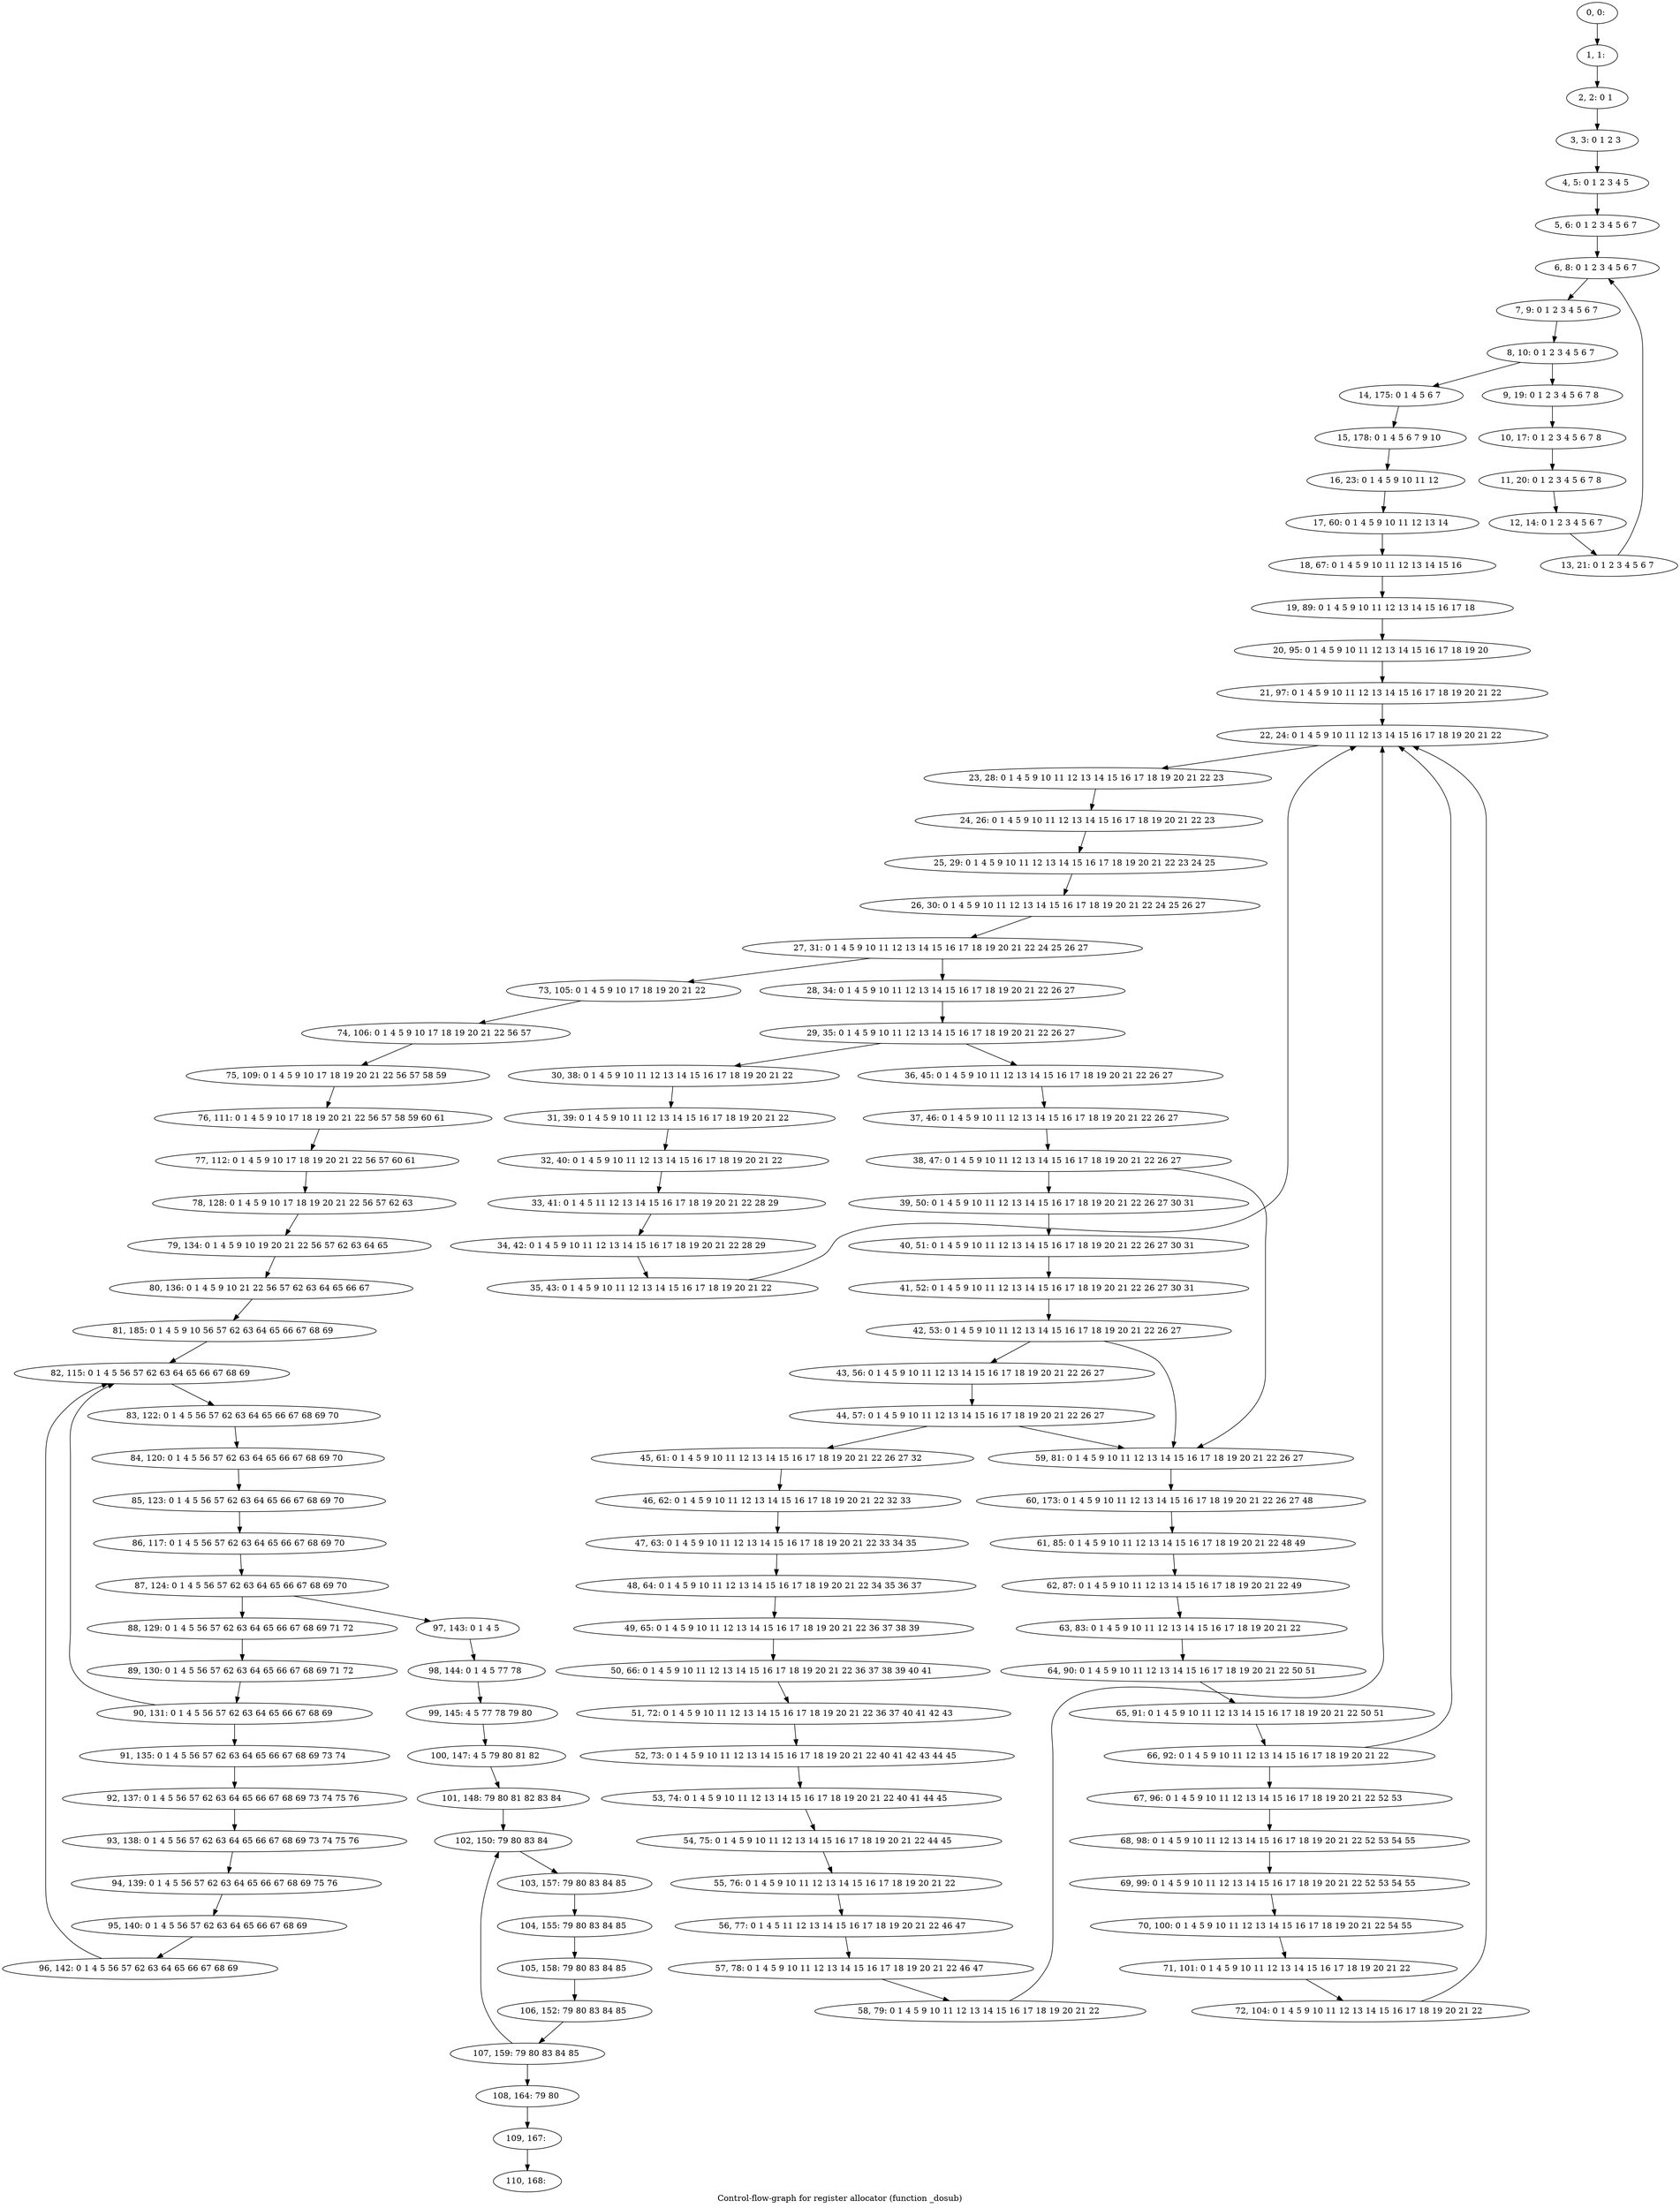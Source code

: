 digraph G {
graph [label="Control-flow-graph for register allocator (function _dosub)"]
0[label="0, 0: "];
1[label="1, 1: "];
2[label="2, 2: 0 1 "];
3[label="3, 3: 0 1 2 3 "];
4[label="4, 5: 0 1 2 3 4 5 "];
5[label="5, 6: 0 1 2 3 4 5 6 7 "];
6[label="6, 8: 0 1 2 3 4 5 6 7 "];
7[label="7, 9: 0 1 2 3 4 5 6 7 "];
8[label="8, 10: 0 1 2 3 4 5 6 7 "];
9[label="9, 19: 0 1 2 3 4 5 6 7 8 "];
10[label="10, 17: 0 1 2 3 4 5 6 7 8 "];
11[label="11, 20: 0 1 2 3 4 5 6 7 8 "];
12[label="12, 14: 0 1 2 3 4 5 6 7 "];
13[label="13, 21: 0 1 2 3 4 5 6 7 "];
14[label="14, 175: 0 1 4 5 6 7 "];
15[label="15, 178: 0 1 4 5 6 7 9 10 "];
16[label="16, 23: 0 1 4 5 9 10 11 12 "];
17[label="17, 60: 0 1 4 5 9 10 11 12 13 14 "];
18[label="18, 67: 0 1 4 5 9 10 11 12 13 14 15 16 "];
19[label="19, 89: 0 1 4 5 9 10 11 12 13 14 15 16 17 18 "];
20[label="20, 95: 0 1 4 5 9 10 11 12 13 14 15 16 17 18 19 20 "];
21[label="21, 97: 0 1 4 5 9 10 11 12 13 14 15 16 17 18 19 20 21 22 "];
22[label="22, 24: 0 1 4 5 9 10 11 12 13 14 15 16 17 18 19 20 21 22 "];
23[label="23, 28: 0 1 4 5 9 10 11 12 13 14 15 16 17 18 19 20 21 22 23 "];
24[label="24, 26: 0 1 4 5 9 10 11 12 13 14 15 16 17 18 19 20 21 22 23 "];
25[label="25, 29: 0 1 4 5 9 10 11 12 13 14 15 16 17 18 19 20 21 22 23 24 25 "];
26[label="26, 30: 0 1 4 5 9 10 11 12 13 14 15 16 17 18 19 20 21 22 24 25 26 27 "];
27[label="27, 31: 0 1 4 5 9 10 11 12 13 14 15 16 17 18 19 20 21 22 24 25 26 27 "];
28[label="28, 34: 0 1 4 5 9 10 11 12 13 14 15 16 17 18 19 20 21 22 26 27 "];
29[label="29, 35: 0 1 4 5 9 10 11 12 13 14 15 16 17 18 19 20 21 22 26 27 "];
30[label="30, 38: 0 1 4 5 9 10 11 12 13 14 15 16 17 18 19 20 21 22 "];
31[label="31, 39: 0 1 4 5 9 10 11 12 13 14 15 16 17 18 19 20 21 22 "];
32[label="32, 40: 0 1 4 5 9 10 11 12 13 14 15 16 17 18 19 20 21 22 "];
33[label="33, 41: 0 1 4 5 11 12 13 14 15 16 17 18 19 20 21 22 28 29 "];
34[label="34, 42: 0 1 4 5 9 10 11 12 13 14 15 16 17 18 19 20 21 22 28 29 "];
35[label="35, 43: 0 1 4 5 9 10 11 12 13 14 15 16 17 18 19 20 21 22 "];
36[label="36, 45: 0 1 4 5 9 10 11 12 13 14 15 16 17 18 19 20 21 22 26 27 "];
37[label="37, 46: 0 1 4 5 9 10 11 12 13 14 15 16 17 18 19 20 21 22 26 27 "];
38[label="38, 47: 0 1 4 5 9 10 11 12 13 14 15 16 17 18 19 20 21 22 26 27 "];
39[label="39, 50: 0 1 4 5 9 10 11 12 13 14 15 16 17 18 19 20 21 22 26 27 30 31 "];
40[label="40, 51: 0 1 4 5 9 10 11 12 13 14 15 16 17 18 19 20 21 22 26 27 30 31 "];
41[label="41, 52: 0 1 4 5 9 10 11 12 13 14 15 16 17 18 19 20 21 22 26 27 30 31 "];
42[label="42, 53: 0 1 4 5 9 10 11 12 13 14 15 16 17 18 19 20 21 22 26 27 "];
43[label="43, 56: 0 1 4 5 9 10 11 12 13 14 15 16 17 18 19 20 21 22 26 27 "];
44[label="44, 57: 0 1 4 5 9 10 11 12 13 14 15 16 17 18 19 20 21 22 26 27 "];
45[label="45, 61: 0 1 4 5 9 10 11 12 13 14 15 16 17 18 19 20 21 22 26 27 32 "];
46[label="46, 62: 0 1 4 5 9 10 11 12 13 14 15 16 17 18 19 20 21 22 32 33 "];
47[label="47, 63: 0 1 4 5 9 10 11 12 13 14 15 16 17 18 19 20 21 22 33 34 35 "];
48[label="48, 64: 0 1 4 5 9 10 11 12 13 14 15 16 17 18 19 20 21 22 34 35 36 37 "];
49[label="49, 65: 0 1 4 5 9 10 11 12 13 14 15 16 17 18 19 20 21 22 36 37 38 39 "];
50[label="50, 66: 0 1 4 5 9 10 11 12 13 14 15 16 17 18 19 20 21 22 36 37 38 39 40 41 "];
51[label="51, 72: 0 1 4 5 9 10 11 12 13 14 15 16 17 18 19 20 21 22 36 37 40 41 42 43 "];
52[label="52, 73: 0 1 4 5 9 10 11 12 13 14 15 16 17 18 19 20 21 22 40 41 42 43 44 45 "];
53[label="53, 74: 0 1 4 5 9 10 11 12 13 14 15 16 17 18 19 20 21 22 40 41 44 45 "];
54[label="54, 75: 0 1 4 5 9 10 11 12 13 14 15 16 17 18 19 20 21 22 44 45 "];
55[label="55, 76: 0 1 4 5 9 10 11 12 13 14 15 16 17 18 19 20 21 22 "];
56[label="56, 77: 0 1 4 5 11 12 13 14 15 16 17 18 19 20 21 22 46 47 "];
57[label="57, 78: 0 1 4 5 9 10 11 12 13 14 15 16 17 18 19 20 21 22 46 47 "];
58[label="58, 79: 0 1 4 5 9 10 11 12 13 14 15 16 17 18 19 20 21 22 "];
59[label="59, 81: 0 1 4 5 9 10 11 12 13 14 15 16 17 18 19 20 21 22 26 27 "];
60[label="60, 173: 0 1 4 5 9 10 11 12 13 14 15 16 17 18 19 20 21 22 26 27 48 "];
61[label="61, 85: 0 1 4 5 9 10 11 12 13 14 15 16 17 18 19 20 21 22 48 49 "];
62[label="62, 87: 0 1 4 5 9 10 11 12 13 14 15 16 17 18 19 20 21 22 49 "];
63[label="63, 83: 0 1 4 5 9 10 11 12 13 14 15 16 17 18 19 20 21 22 "];
64[label="64, 90: 0 1 4 5 9 10 11 12 13 14 15 16 17 18 19 20 21 22 50 51 "];
65[label="65, 91: 0 1 4 5 9 10 11 12 13 14 15 16 17 18 19 20 21 22 50 51 "];
66[label="66, 92: 0 1 4 5 9 10 11 12 13 14 15 16 17 18 19 20 21 22 "];
67[label="67, 96: 0 1 4 5 9 10 11 12 13 14 15 16 17 18 19 20 21 22 52 53 "];
68[label="68, 98: 0 1 4 5 9 10 11 12 13 14 15 16 17 18 19 20 21 22 52 53 54 55 "];
69[label="69, 99: 0 1 4 5 9 10 11 12 13 14 15 16 17 18 19 20 21 22 52 53 54 55 "];
70[label="70, 100: 0 1 4 5 9 10 11 12 13 14 15 16 17 18 19 20 21 22 54 55 "];
71[label="71, 101: 0 1 4 5 9 10 11 12 13 14 15 16 17 18 19 20 21 22 "];
72[label="72, 104: 0 1 4 5 9 10 11 12 13 14 15 16 17 18 19 20 21 22 "];
73[label="73, 105: 0 1 4 5 9 10 17 18 19 20 21 22 "];
74[label="74, 106: 0 1 4 5 9 10 17 18 19 20 21 22 56 57 "];
75[label="75, 109: 0 1 4 5 9 10 17 18 19 20 21 22 56 57 58 59 "];
76[label="76, 111: 0 1 4 5 9 10 17 18 19 20 21 22 56 57 58 59 60 61 "];
77[label="77, 112: 0 1 4 5 9 10 17 18 19 20 21 22 56 57 60 61 "];
78[label="78, 128: 0 1 4 5 9 10 17 18 19 20 21 22 56 57 62 63 "];
79[label="79, 134: 0 1 4 5 9 10 19 20 21 22 56 57 62 63 64 65 "];
80[label="80, 136: 0 1 4 5 9 10 21 22 56 57 62 63 64 65 66 67 "];
81[label="81, 185: 0 1 4 5 9 10 56 57 62 63 64 65 66 67 68 69 "];
82[label="82, 115: 0 1 4 5 56 57 62 63 64 65 66 67 68 69 "];
83[label="83, 122: 0 1 4 5 56 57 62 63 64 65 66 67 68 69 70 "];
84[label="84, 120: 0 1 4 5 56 57 62 63 64 65 66 67 68 69 70 "];
85[label="85, 123: 0 1 4 5 56 57 62 63 64 65 66 67 68 69 70 "];
86[label="86, 117: 0 1 4 5 56 57 62 63 64 65 66 67 68 69 70 "];
87[label="87, 124: 0 1 4 5 56 57 62 63 64 65 66 67 68 69 70 "];
88[label="88, 129: 0 1 4 5 56 57 62 63 64 65 66 67 68 69 71 72 "];
89[label="89, 130: 0 1 4 5 56 57 62 63 64 65 66 67 68 69 71 72 "];
90[label="90, 131: 0 1 4 5 56 57 62 63 64 65 66 67 68 69 "];
91[label="91, 135: 0 1 4 5 56 57 62 63 64 65 66 67 68 69 73 74 "];
92[label="92, 137: 0 1 4 5 56 57 62 63 64 65 66 67 68 69 73 74 75 76 "];
93[label="93, 138: 0 1 4 5 56 57 62 63 64 65 66 67 68 69 73 74 75 76 "];
94[label="94, 139: 0 1 4 5 56 57 62 63 64 65 66 67 68 69 75 76 "];
95[label="95, 140: 0 1 4 5 56 57 62 63 64 65 66 67 68 69 "];
96[label="96, 142: 0 1 4 5 56 57 62 63 64 65 66 67 68 69 "];
97[label="97, 143: 0 1 4 5 "];
98[label="98, 144: 0 1 4 5 77 78 "];
99[label="99, 145: 4 5 77 78 79 80 "];
100[label="100, 147: 4 5 79 80 81 82 "];
101[label="101, 148: 79 80 81 82 83 84 "];
102[label="102, 150: 79 80 83 84 "];
103[label="103, 157: 79 80 83 84 85 "];
104[label="104, 155: 79 80 83 84 85 "];
105[label="105, 158: 79 80 83 84 85 "];
106[label="106, 152: 79 80 83 84 85 "];
107[label="107, 159: 79 80 83 84 85 "];
108[label="108, 164: 79 80 "];
109[label="109, 167: "];
110[label="110, 168: "];
0->1 ;
1->2 ;
2->3 ;
3->4 ;
4->5 ;
5->6 ;
6->7 ;
7->8 ;
8->9 ;
8->14 ;
9->10 ;
10->11 ;
11->12 ;
12->13 ;
13->6 ;
14->15 ;
15->16 ;
16->17 ;
17->18 ;
18->19 ;
19->20 ;
20->21 ;
21->22 ;
22->23 ;
23->24 ;
24->25 ;
25->26 ;
26->27 ;
27->28 ;
27->73 ;
28->29 ;
29->30 ;
29->36 ;
30->31 ;
31->32 ;
32->33 ;
33->34 ;
34->35 ;
35->22 ;
36->37 ;
37->38 ;
38->39 ;
38->59 ;
39->40 ;
40->41 ;
41->42 ;
42->43 ;
42->59 ;
43->44 ;
44->45 ;
44->59 ;
45->46 ;
46->47 ;
47->48 ;
48->49 ;
49->50 ;
50->51 ;
51->52 ;
52->53 ;
53->54 ;
54->55 ;
55->56 ;
56->57 ;
57->58 ;
58->22 ;
59->60 ;
60->61 ;
61->62 ;
62->63 ;
63->64 ;
64->65 ;
65->66 ;
66->67 ;
66->22 ;
67->68 ;
68->69 ;
69->70 ;
70->71 ;
71->72 ;
72->22 ;
73->74 ;
74->75 ;
75->76 ;
76->77 ;
77->78 ;
78->79 ;
79->80 ;
80->81 ;
81->82 ;
82->83 ;
83->84 ;
84->85 ;
85->86 ;
86->87 ;
87->88 ;
87->97 ;
88->89 ;
89->90 ;
90->91 ;
90->82 ;
91->92 ;
92->93 ;
93->94 ;
94->95 ;
95->96 ;
96->82 ;
97->98 ;
98->99 ;
99->100 ;
100->101 ;
101->102 ;
102->103 ;
103->104 ;
104->105 ;
105->106 ;
106->107 ;
107->108 ;
107->102 ;
108->109 ;
109->110 ;
}
